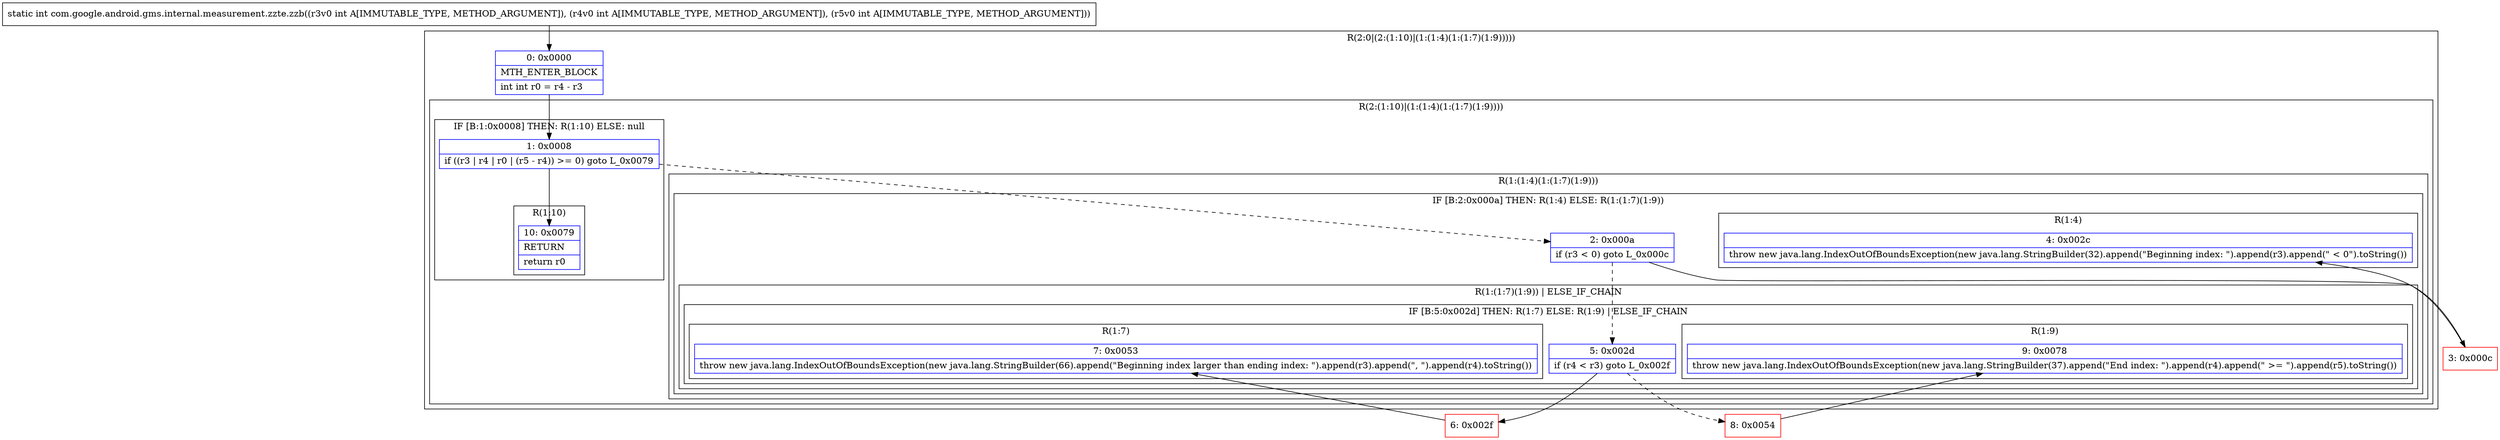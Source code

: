 digraph "CFG forcom.google.android.gms.internal.measurement.zzte.zzb(III)I" {
subgraph cluster_Region_774685162 {
label = "R(2:0|(2:(1:10)|(1:(1:4)(1:(1:7)(1:9)))))";
node [shape=record,color=blue];
Node_0 [shape=record,label="{0\:\ 0x0000|MTH_ENTER_BLOCK\l|int int r0 = r4 \- r3\l}"];
subgraph cluster_Region_1186602311 {
label = "R(2:(1:10)|(1:(1:4)(1:(1:7)(1:9))))";
node [shape=record,color=blue];
subgraph cluster_IfRegion_1349179302 {
label = "IF [B:1:0x0008] THEN: R(1:10) ELSE: null";
node [shape=record,color=blue];
Node_1 [shape=record,label="{1\:\ 0x0008|if ((r3 \| r4 \| r0 \| (r5 \- r4)) \>= 0) goto L_0x0079\l}"];
subgraph cluster_Region_172299092 {
label = "R(1:10)";
node [shape=record,color=blue];
Node_10 [shape=record,label="{10\:\ 0x0079|RETURN\l|return r0\l}"];
}
}
subgraph cluster_Region_1923593214 {
label = "R(1:(1:4)(1:(1:7)(1:9)))";
node [shape=record,color=blue];
subgraph cluster_IfRegion_249495470 {
label = "IF [B:2:0x000a] THEN: R(1:4) ELSE: R(1:(1:7)(1:9))";
node [shape=record,color=blue];
Node_2 [shape=record,label="{2\:\ 0x000a|if (r3 \< 0) goto L_0x000c\l}"];
subgraph cluster_Region_122423711 {
label = "R(1:4)";
node [shape=record,color=blue];
Node_4 [shape=record,label="{4\:\ 0x002c|throw new java.lang.IndexOutOfBoundsException(new java.lang.StringBuilder(32).append(\"Beginning index: \").append(r3).append(\" \< 0\").toString())\l}"];
}
subgraph cluster_Region_285895700 {
label = "R(1:(1:7)(1:9)) | ELSE_IF_CHAIN\l";
node [shape=record,color=blue];
subgraph cluster_IfRegion_1585251720 {
label = "IF [B:5:0x002d] THEN: R(1:7) ELSE: R(1:9) | ELSE_IF_CHAIN\l";
node [shape=record,color=blue];
Node_5 [shape=record,label="{5\:\ 0x002d|if (r4 \< r3) goto L_0x002f\l}"];
subgraph cluster_Region_665301606 {
label = "R(1:7)";
node [shape=record,color=blue];
Node_7 [shape=record,label="{7\:\ 0x0053|throw new java.lang.IndexOutOfBoundsException(new java.lang.StringBuilder(66).append(\"Beginning index larger than ending index: \").append(r3).append(\", \").append(r4).toString())\l}"];
}
subgraph cluster_Region_1077954556 {
label = "R(1:9)";
node [shape=record,color=blue];
Node_9 [shape=record,label="{9\:\ 0x0078|throw new java.lang.IndexOutOfBoundsException(new java.lang.StringBuilder(37).append(\"End index: \").append(r4).append(\" \>= \").append(r5).toString())\l}"];
}
}
}
}
}
}
}
Node_3 [shape=record,color=red,label="{3\:\ 0x000c}"];
Node_6 [shape=record,color=red,label="{6\:\ 0x002f}"];
Node_8 [shape=record,color=red,label="{8\:\ 0x0054}"];
MethodNode[shape=record,label="{static int com.google.android.gms.internal.measurement.zzte.zzb((r3v0 int A[IMMUTABLE_TYPE, METHOD_ARGUMENT]), (r4v0 int A[IMMUTABLE_TYPE, METHOD_ARGUMENT]), (r5v0 int A[IMMUTABLE_TYPE, METHOD_ARGUMENT])) }"];
MethodNode -> Node_0;
Node_0 -> Node_1;
Node_1 -> Node_2[style=dashed];
Node_1 -> Node_10;
Node_2 -> Node_3;
Node_2 -> Node_5[style=dashed];
Node_5 -> Node_6;
Node_5 -> Node_8[style=dashed];
Node_3 -> Node_4;
Node_6 -> Node_7;
Node_8 -> Node_9;
}

